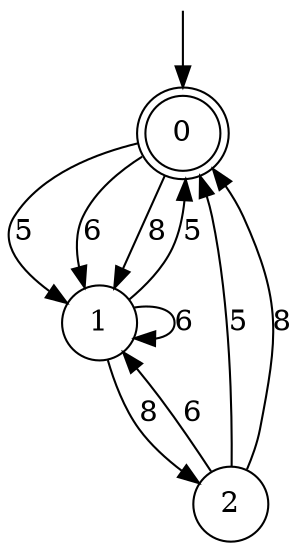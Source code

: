 digraph g {

	s0 [shape="doublecircle" label="0"];
	s1 [shape="circle" label="1"];
	s2 [shape="circle" label="2"];
	s0 -> s1 [label="5"];
	s0 -> s1 [label="6"];
	s0 -> s1 [label="8"];
	s1 -> s0 [label="5"];
	s1 -> s1 [label="6"];
	s1 -> s2 [label="8"];
	s2 -> s0 [label="5"];
	s2 -> s1 [label="6"];
	s2 -> s0 [label="8"];

__start0 [label="" shape="none" width="0" height="0"];
__start0 -> s0;

}
